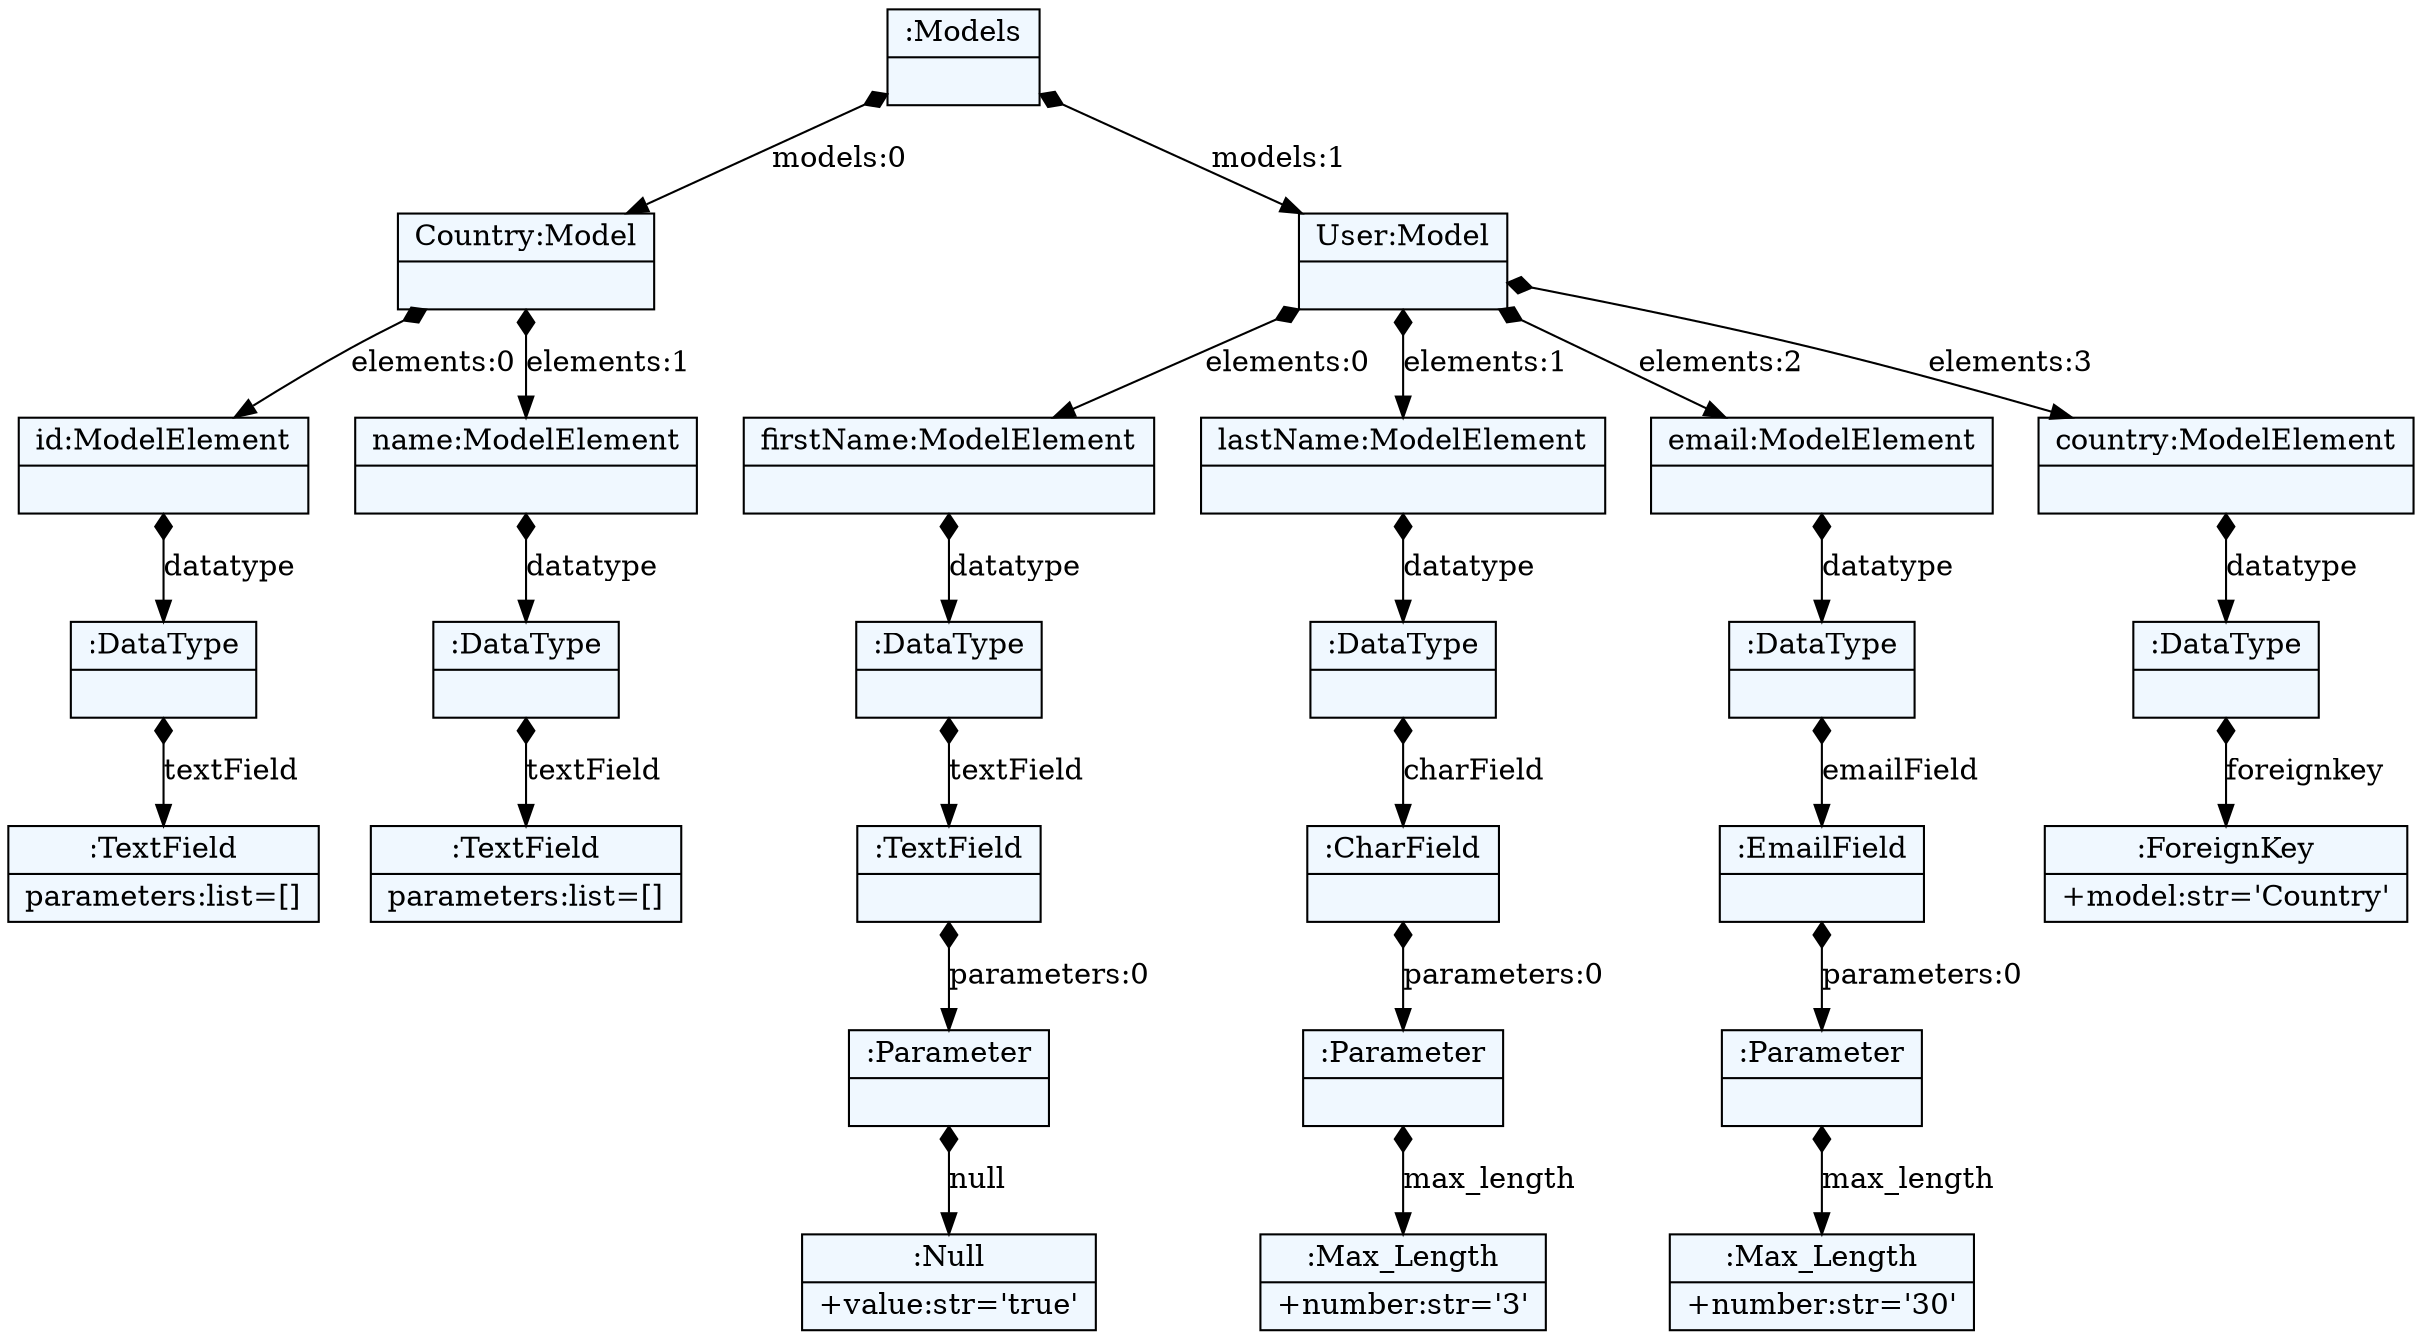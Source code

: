 
    digraph xtext {
    fontname = "Bitstream Vera Sans"
    fontsize = 8
    node[
        shape=record,
        style=filled,
        fillcolor=aliceblue
    ]
    nodesep = 0.3
    edge[dir=black,arrowtail=empty]


43558640 -> 44110608 [label="models:0" arrowtail=diamond dir=both]
44110608 -> 44110672 [label="elements:0" arrowtail=diamond dir=both]
44110672 -> 44110800 [label="datatype" arrowtail=diamond dir=both]
44110800 -> 44110864 [label="textField" arrowtail=diamond dir=both]
44110864[label="{:TextField|parameters:list=[]\l}"]
44110800[label="{:DataType|}"]
44110672[label="{id:ModelElement|}"]
44110608 -> 44110736 [label="elements:1" arrowtail=diamond dir=both]
44110736 -> 44110832 [label="datatype" arrowtail=diamond dir=both]
44110832 -> 44110960 [label="textField" arrowtail=diamond dir=both]
44110960[label="{:TextField|parameters:list=[]\l}"]
44110832[label="{:DataType|}"]
44110736[label="{name:ModelElement|}"]
44110608[label="{Country:Model|}"]
43558640 -> 44110576 [label="models:1" arrowtail=diamond dir=both]
44110576 -> 44110768 [label="elements:0" arrowtail=diamond dir=both]
44110768 -> 44111024 [label="datatype" arrowtail=diamond dir=both]
44111024 -> 44111088 [label="textField" arrowtail=diamond dir=both]
44111088 -> 44111248 [label="parameters:0" arrowtail=diamond dir=both]
44111248 -> 44111312 [label="null" arrowtail=diamond dir=both]
44111312[label="{:Null|+value:str='true'\l}"]
44111248[label="{:Parameter|}"]
44111088[label="{:TextField|}"]
44111024[label="{:DataType|}"]
44110768[label="{firstName:ModelElement|}"]
44110576 -> 43914896 [label="elements:1" arrowtail=diamond dir=both]
43914896 -> 44111152 [label="datatype" arrowtail=diamond dir=both]
44111152 -> 44111120 [label="charField" arrowtail=diamond dir=both]
44111120 -> 44111376 [label="parameters:0" arrowtail=diamond dir=both]
44111376 -> 44111408 [label="max_length" arrowtail=diamond dir=both]
44111408[label="{:Max_Length|+number:str='3'\l}"]
44111376[label="{:Parameter|}"]
44111120[label="{:CharField|}"]
44111152[label="{:DataType|}"]
43914896[label="{lastName:ModelElement|}"]
44110576 -> 44110896 [label="elements:2" arrowtail=diamond dir=both]
44110896 -> 44111184 [label="datatype" arrowtail=diamond dir=both]
44111184 -> 44111344 [label="emailField" arrowtail=diamond dir=both]
44111344 -> 44111568 [label="parameters:0" arrowtail=diamond dir=both]
44111568 -> 44111600 [label="max_length" arrowtail=diamond dir=both]
44111600[label="{:Max_Length|+number:str='30'\l}"]
44111568[label="{:Parameter|}"]
44111344[label="{:EmailField|}"]
44111184[label="{:DataType|}"]
44110896[label="{email:ModelElement|}"]
44110576 -> 44110992 [label="elements:3" arrowtail=diamond dir=both]
44110992 -> 44111280 [label="datatype" arrowtail=diamond dir=both]
44111280 -> 44111504 [label="foreignkey" arrowtail=diamond dir=both]
44111504[label="{:ForeignKey|+model:str='Country'\l}"]
44111280[label="{:DataType|}"]
44110992[label="{country:ModelElement|}"]
44110576[label="{User:Model|}"]
43558640[label="{:Models|}"]

}
